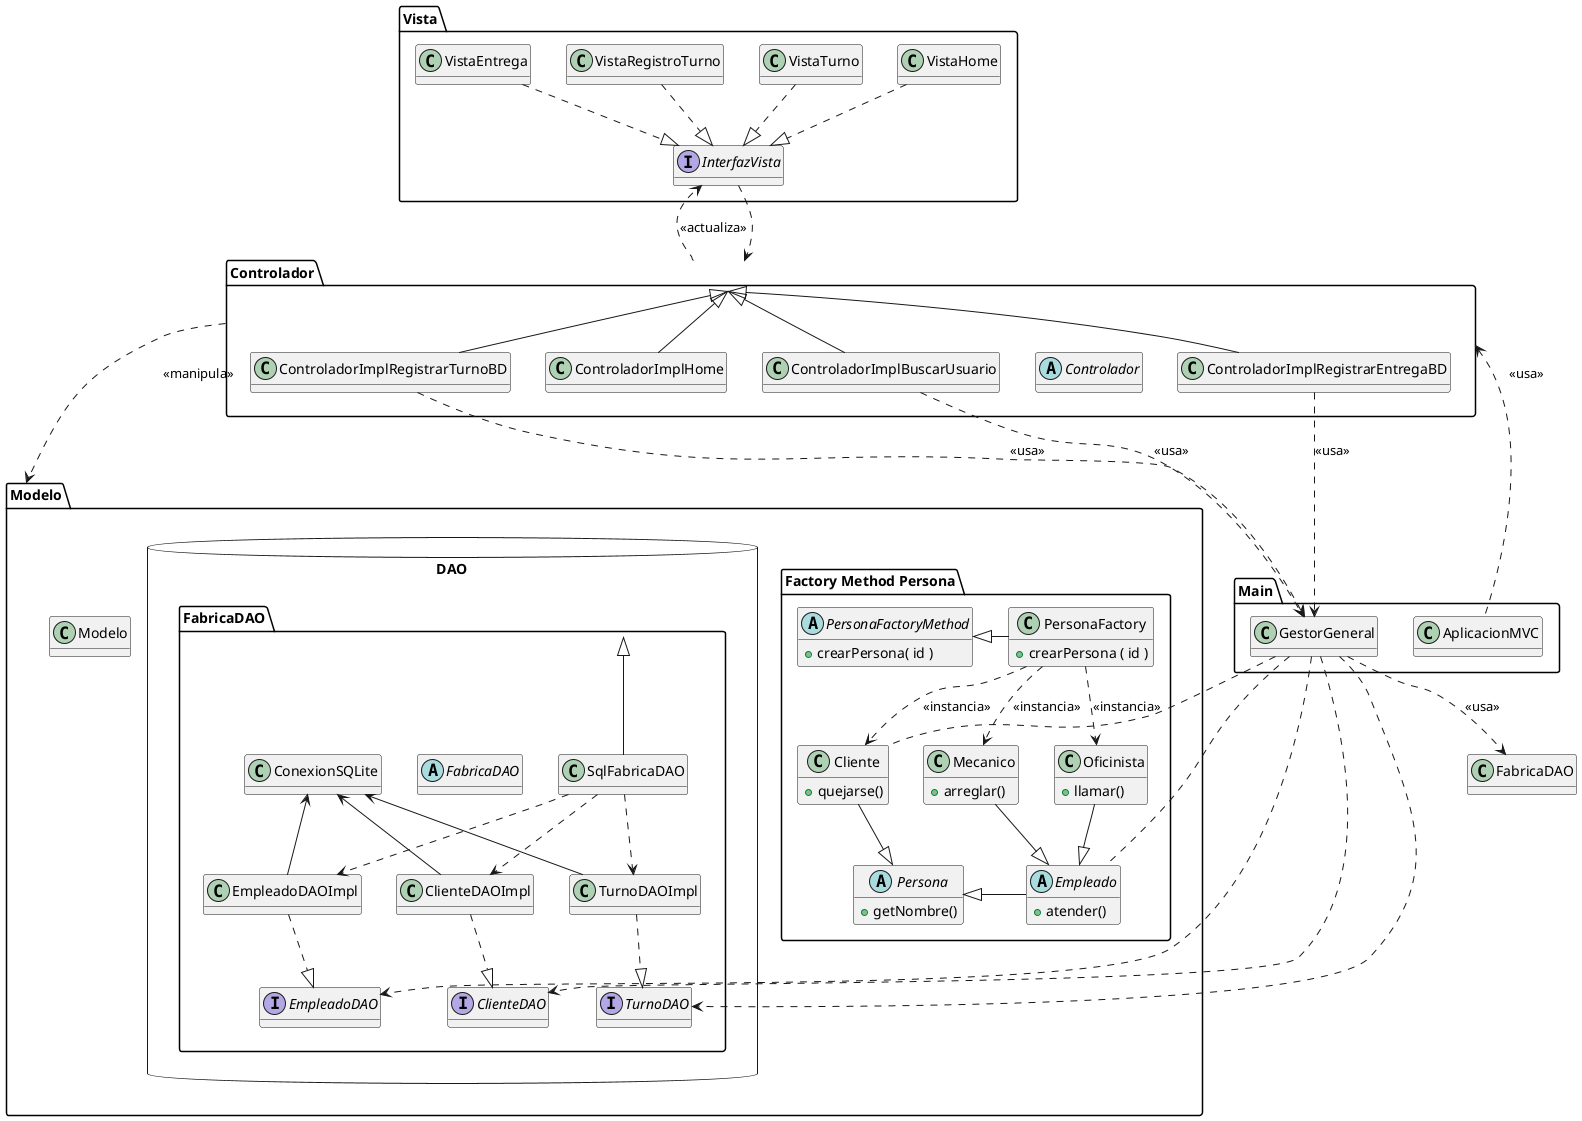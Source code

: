 @startuml ModeloMVC

hide empty attributes

package "Main"{
	'Main's
	class AplicacionMVC
	class GestorGeneral
}

'Controladores
package "Controlador"{
	abstract class Controlador
	class ControladorImplHome
	class ControladorImplBuscarUsuario
	class ControladorImplRegistrarTurnoBD
	class ControladorImplRegistrarEntregaBD
}



package "Vista"{
	'Vistas
	interface InterfazVista	
	class VistaHome
	class VistaTurno
	class VistaRegistroTurno
	class VistaEntrega
}


package "Modelo"{
	'Modelos
	class Modelo
	package "Factory Method Persona"{
		abstract class Persona{
			+ getNombre()
		}

		abstract class Empleado{
			+ atender()
		}
		
		abstract class PersonaFactoryMethod{
			+ crearPersona( id )
		}

		' Implementacion
		' 1 - Cliente
		' 2 - Empleado
		' 3 - Mecanico
		class PersonaFactory{
			+ crearPersona ( id )
		}
		class Cliente{
			+ quejarse()
		}
		class Mecanico{
			+ arreglar()
		}
		class Oficinista{
			+ llamar()
		}
		PersonaFactory -left-|> PersonaFactoryMethod
		PersonaFactory ..> Cliente : <<instancia>>
		PersonaFactory ..> Mecanico : <<instancia>>
		PersonaFactory ..> Oficinista : <<instancia>>
		Cliente --|> Persona
		Empleado -left-|> Persona

		Mecanico --|> Empleado
		Oficinista --|> Empleado
	}

	package "DAO" <<Database>>{

		
		package "FabricaDAO"{
			interface EmpleadoDAO
			interface ClienteDAO
			interface TurnoDAO

			abstract class FabricaDAO

			class ClienteDAOImpl
			class EmpleadoDAOImpl
			class TurnoDAOImpl
			class ConexionSQLite
			class SqlFabricaDAO

		}

		EmpleadoDAOImpl -up-> ConexionSQLite 
		ClienteDAOImpl -up-> ConexionSQLite
		TurnoDAOImpl -up-> ConexionSQLite 
		EmpleadoDAOImpl ..|> EmpleadoDAO
		ClienteDAOImpl ..|> ClienteDAO
		TurnoDAOImpl ..|> TurnoDAO
		SqlFabricaDAO -up-|> FabricaDAO
		SqlFabricaDAO ..> EmpleadoDAOImpl
		SqlFabricaDAO ..> TurnoDAOImpl
		SqlFabricaDAO ..> ClienteDAOImpl


	}
}



GestorGeneral ..> FabricaDAO : <<usa>>
GestorGeneral.. Empleado
GestorGeneral .. Cliente
GestorGeneral ..> ClienteDAO
GestorGeneral ..> EmpleadoDAO
GestorGeneral ..> TurnoDAO

'Relaciones
'Controlador
Controlador <|-- ControladorImplHome
Controlador <|-- ControladorImplBuscarUsuario
Controlador <|-right- ControladorImplRegistrarTurnoBD
Controlador <|-- ControladorImplRegistrarEntregaBD

ControladorImplRegistrarEntregaBD ..> GestorGeneral : <<usa>>
ControladorImplRegistrarTurnoBD ..> GestorGeneral : <<usa>>
ControladorImplBuscarUsuario ..> GestorGeneral : <<usa>>

Controlador ..> Modelo : <<manipula>>
Controlador ..> InterfazVista : <<actualiza>>

'Main
AplicacionMVC .left.> Controlador : <<usa>>

'Interfaz
InterfazVista ..> Controlador
VistaHome ..|> InterfazVista
VistaTurno ..|> InterfazVista
VistaRegistroTurno ..|> InterfazVista
VistaEntrega ..|> InterfazVista

@enduml